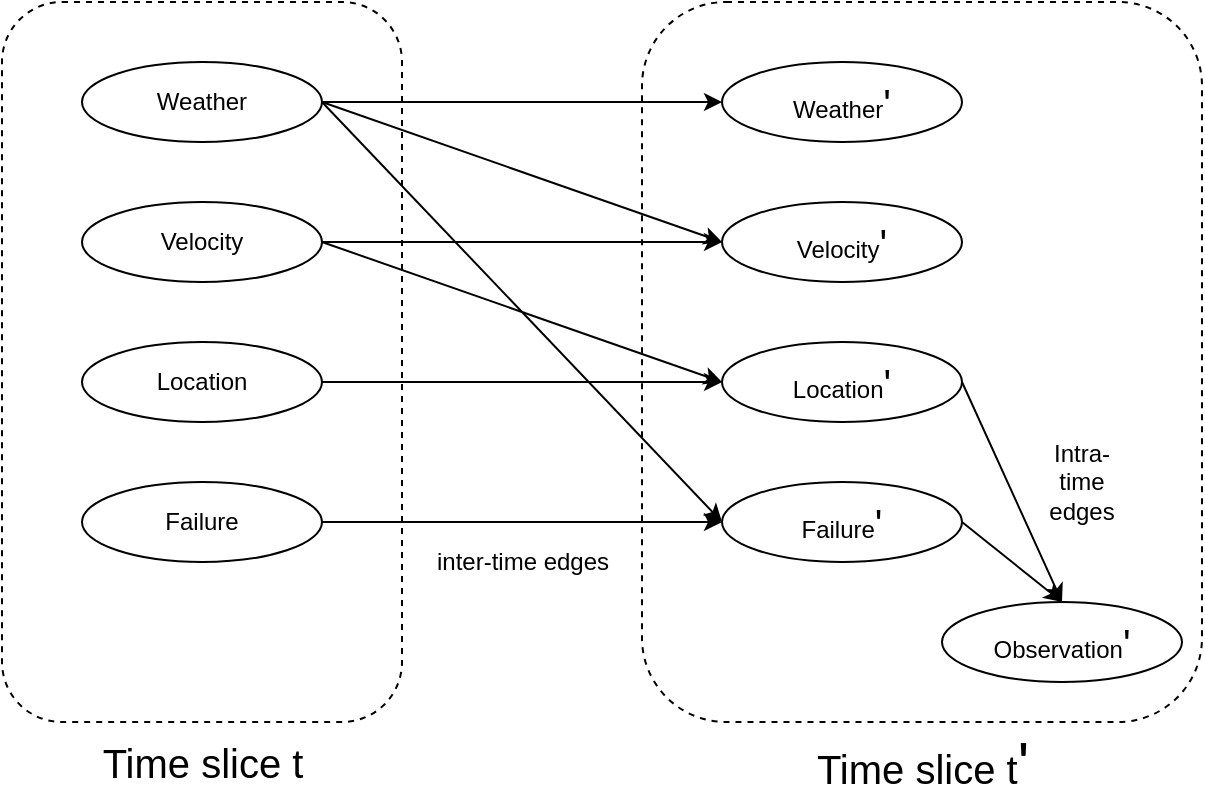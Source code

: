 <mxfile version="13.6.2" type="device"><diagram id="x-QSCd1AsCSW7BDevaeq" name="Page-1"><mxGraphModel dx="1350" dy="816" grid="1" gridSize="10" guides="1" tooltips="1" connect="1" arrows="1" fold="1" page="1" pageScale="1" pageWidth="850" pageHeight="1100" math="0" shadow="0"><root><mxCell id="0"/><mxCell id="1" parent="0"/><mxCell id="sDgkt-gp57-MQpxb5acH-2" value="" style="rounded=1;whiteSpace=wrap;html=1;dashed=1;" vertex="1" parent="1"><mxGeometry x="80" y="80" width="200" height="360" as="geometry"/></mxCell><mxCell id="sDgkt-gp57-MQpxb5acH-1" value="Weather" style="ellipse;whiteSpace=wrap;html=1;" vertex="1" parent="1"><mxGeometry x="120" y="110" width="120" height="40" as="geometry"/></mxCell><mxCell id="sDgkt-gp57-MQpxb5acH-3" value="Velocity" style="ellipse;whiteSpace=wrap;html=1;" vertex="1" parent="1"><mxGeometry x="120" y="180" width="120" height="40" as="geometry"/></mxCell><mxCell id="sDgkt-gp57-MQpxb5acH-4" value="Location" style="ellipse;whiteSpace=wrap;html=1;" vertex="1" parent="1"><mxGeometry x="120" y="250" width="120" height="40" as="geometry"/></mxCell><mxCell id="sDgkt-gp57-MQpxb5acH-5" value="Failure" style="ellipse;whiteSpace=wrap;html=1;" vertex="1" parent="1"><mxGeometry x="120" y="320" width="120" height="40" as="geometry"/></mxCell><mxCell id="sDgkt-gp57-MQpxb5acH-6" value="&lt;font style=&quot;font-size: 20px&quot;&gt;Time slice t&lt;/font&gt;" style="text;html=1;align=center;verticalAlign=middle;resizable=0;points=[];autosize=1;" vertex="1" parent="1"><mxGeometry x="120" y="450" width="120" height="20" as="geometry"/></mxCell><mxCell id="sDgkt-gp57-MQpxb5acH-7" value="" style="rounded=1;whiteSpace=wrap;html=1;dashed=1;" vertex="1" parent="1"><mxGeometry x="400" y="80" width="280" height="360" as="geometry"/></mxCell><mxCell id="sDgkt-gp57-MQpxb5acH-8" value="Weather&lt;font style=&quot;font-size: 20px&quot;&gt;'&lt;/font&gt;" style="ellipse;whiteSpace=wrap;html=1;" vertex="1" parent="1"><mxGeometry x="440" y="110" width="120" height="40" as="geometry"/></mxCell><mxCell id="sDgkt-gp57-MQpxb5acH-9" value="Velocity&lt;font style=&quot;font-size: 20px&quot;&gt;'&lt;/font&gt;" style="ellipse;whiteSpace=wrap;html=1;" vertex="1" parent="1"><mxGeometry x="440" y="180" width="120" height="40" as="geometry"/></mxCell><mxCell id="sDgkt-gp57-MQpxb5acH-10" value="Location&lt;font style=&quot;font-size: 20px&quot;&gt;'&lt;/font&gt;" style="ellipse;whiteSpace=wrap;html=1;" vertex="1" parent="1"><mxGeometry x="440" y="250" width="120" height="40" as="geometry"/></mxCell><mxCell id="sDgkt-gp57-MQpxb5acH-11" value="Failure&lt;font style=&quot;font-size: 20px&quot;&gt;'&lt;/font&gt;" style="ellipse;whiteSpace=wrap;html=1;" vertex="1" parent="1"><mxGeometry x="440" y="320" width="120" height="40" as="geometry"/></mxCell><mxCell id="sDgkt-gp57-MQpxb5acH-12" value="&lt;font style=&quot;font-size: 20px&quot;&gt;Time slice t&lt;/font&gt;&lt;font style=&quot;font-size: 30px&quot;&gt;'&lt;/font&gt;" style="text;html=1;align=center;verticalAlign=middle;resizable=0;points=[];autosize=1;" vertex="1" parent="1"><mxGeometry x="480" y="445" width="120" height="30" as="geometry"/></mxCell><mxCell id="sDgkt-gp57-MQpxb5acH-13" value="Observation&lt;font style=&quot;font-size: 20px&quot;&gt;'&lt;/font&gt;" style="ellipse;whiteSpace=wrap;html=1;" vertex="1" parent="1"><mxGeometry x="550" y="380" width="120" height="40" as="geometry"/></mxCell><mxCell id="sDgkt-gp57-MQpxb5acH-14" value="" style="endArrow=classic;html=1;exitX=1;exitY=0.5;exitDx=0;exitDy=0;entryX=0;entryY=0.5;entryDx=0;entryDy=0;" edge="1" parent="1" source="sDgkt-gp57-MQpxb5acH-1" target="sDgkt-gp57-MQpxb5acH-8"><mxGeometry width="50" height="50" relative="1" as="geometry"><mxPoint x="400" y="440" as="sourcePoint"/><mxPoint x="450" y="390" as="targetPoint"/></mxGeometry></mxCell><mxCell id="sDgkt-gp57-MQpxb5acH-15" value="" style="endArrow=classic;html=1;exitX=1;exitY=0.5;exitDx=0;exitDy=0;entryX=0;entryY=0.5;entryDx=0;entryDy=0;" edge="1" parent="1" source="sDgkt-gp57-MQpxb5acH-1" target="sDgkt-gp57-MQpxb5acH-9"><mxGeometry width="50" height="50" relative="1" as="geometry"><mxPoint x="400" y="440" as="sourcePoint"/><mxPoint x="450" y="390" as="targetPoint"/></mxGeometry></mxCell><mxCell id="sDgkt-gp57-MQpxb5acH-16" value="" style="endArrow=classic;html=1;exitX=1;exitY=0.5;exitDx=0;exitDy=0;entryX=0;entryY=0.5;entryDx=0;entryDy=0;" edge="1" parent="1" source="sDgkt-gp57-MQpxb5acH-1" target="sDgkt-gp57-MQpxb5acH-11"><mxGeometry width="50" height="50" relative="1" as="geometry"><mxPoint x="400" y="440" as="sourcePoint"/><mxPoint x="450" y="390" as="targetPoint"/></mxGeometry></mxCell><mxCell id="sDgkt-gp57-MQpxb5acH-17" value="" style="endArrow=classic;html=1;exitX=1;exitY=0.5;exitDx=0;exitDy=0;entryX=0;entryY=0.5;entryDx=0;entryDy=0;" edge="1" parent="1" source="sDgkt-gp57-MQpxb5acH-3" target="sDgkt-gp57-MQpxb5acH-9"><mxGeometry width="50" height="50" relative="1" as="geometry"><mxPoint x="400" y="440" as="sourcePoint"/><mxPoint x="450" y="390" as="targetPoint"/></mxGeometry></mxCell><mxCell id="sDgkt-gp57-MQpxb5acH-18" value="" style="endArrow=classic;html=1;exitX=1;exitY=0.5;exitDx=0;exitDy=0;entryX=0;entryY=0.5;entryDx=0;entryDy=0;" edge="1" parent="1" source="sDgkt-gp57-MQpxb5acH-3" target="sDgkt-gp57-MQpxb5acH-10"><mxGeometry width="50" height="50" relative="1" as="geometry"><mxPoint x="400" y="440" as="sourcePoint"/><mxPoint x="450" y="390" as="targetPoint"/></mxGeometry></mxCell><mxCell id="sDgkt-gp57-MQpxb5acH-19" value="" style="endArrow=classic;html=1;exitX=1;exitY=0.5;exitDx=0;exitDy=0;entryX=0;entryY=0.5;entryDx=0;entryDy=0;" edge="1" parent="1" source="sDgkt-gp57-MQpxb5acH-4" target="sDgkt-gp57-MQpxb5acH-10"><mxGeometry width="50" height="50" relative="1" as="geometry"><mxPoint x="400" y="440" as="sourcePoint"/><mxPoint x="450" y="390" as="targetPoint"/></mxGeometry></mxCell><mxCell id="sDgkt-gp57-MQpxb5acH-20" value="" style="endArrow=classic;html=1;exitX=1;exitY=0.5;exitDx=0;exitDy=0;entryX=0;entryY=0.5;entryDx=0;entryDy=0;" edge="1" parent="1" source="sDgkt-gp57-MQpxb5acH-5" target="sDgkt-gp57-MQpxb5acH-11"><mxGeometry width="50" height="50" relative="1" as="geometry"><mxPoint x="400" y="440" as="sourcePoint"/><mxPoint x="450" y="390" as="targetPoint"/></mxGeometry></mxCell><mxCell id="sDgkt-gp57-MQpxb5acH-21" value="" style="endArrow=classic;html=1;exitX=1;exitY=0.5;exitDx=0;exitDy=0;entryX=0.5;entryY=0;entryDx=0;entryDy=0;" edge="1" parent="1" source="sDgkt-gp57-MQpxb5acH-11" target="sDgkt-gp57-MQpxb5acH-13"><mxGeometry width="50" height="50" relative="1" as="geometry"><mxPoint x="400" y="440" as="sourcePoint"/><mxPoint x="450" y="390" as="targetPoint"/></mxGeometry></mxCell><mxCell id="sDgkt-gp57-MQpxb5acH-22" value="" style="endArrow=classic;html=1;exitX=1;exitY=0.5;exitDx=0;exitDy=0;entryX=0.5;entryY=0;entryDx=0;entryDy=0;" edge="1" parent="1" source="sDgkt-gp57-MQpxb5acH-10" target="sDgkt-gp57-MQpxb5acH-13"><mxGeometry width="50" height="50" relative="1" as="geometry"><mxPoint x="400" y="440" as="sourcePoint"/><mxPoint x="450" y="390" as="targetPoint"/></mxGeometry></mxCell><mxCell id="sDgkt-gp57-MQpxb5acH-23" value="inter-time edges" style="text;html=1;align=center;verticalAlign=middle;resizable=0;points=[];autosize=1;" vertex="1" parent="1"><mxGeometry x="290" y="350" width="100" height="20" as="geometry"/></mxCell><mxCell id="sDgkt-gp57-MQpxb5acH-24" value="Intra-time edges" style="text;html=1;strokeColor=none;fillColor=none;align=center;verticalAlign=middle;whiteSpace=wrap;rounded=0;dashed=1;" vertex="1" parent="1"><mxGeometry x="600" y="310" width="40" height="20" as="geometry"/></mxCell></root></mxGraphModel></diagram></mxfile>